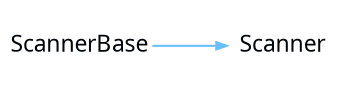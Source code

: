 digraph {
 rankdir = "LR"
 bgcolor = none;
 layout  = dot;
 edge [
   arrowsize = "0.5"
   color     = "#69BFFFFF"
 ]
 q48U7hO[
   shape    = none
   label    = "ScannerBase"
   margin   = "0.01"
   fontname = "Segoe UI"
   fontsize = "11"
   fontcolor= "#010509FF"
 ]
 DynU7hO[
   shape    = none
   label    = "Scanner"
   margin   = "0.01"
   fontname = "Segoe UI"
   fontsize = "11"
   fontcolor= "#010509FF"
 ]
 q48U7hO->DynU7hO
}
